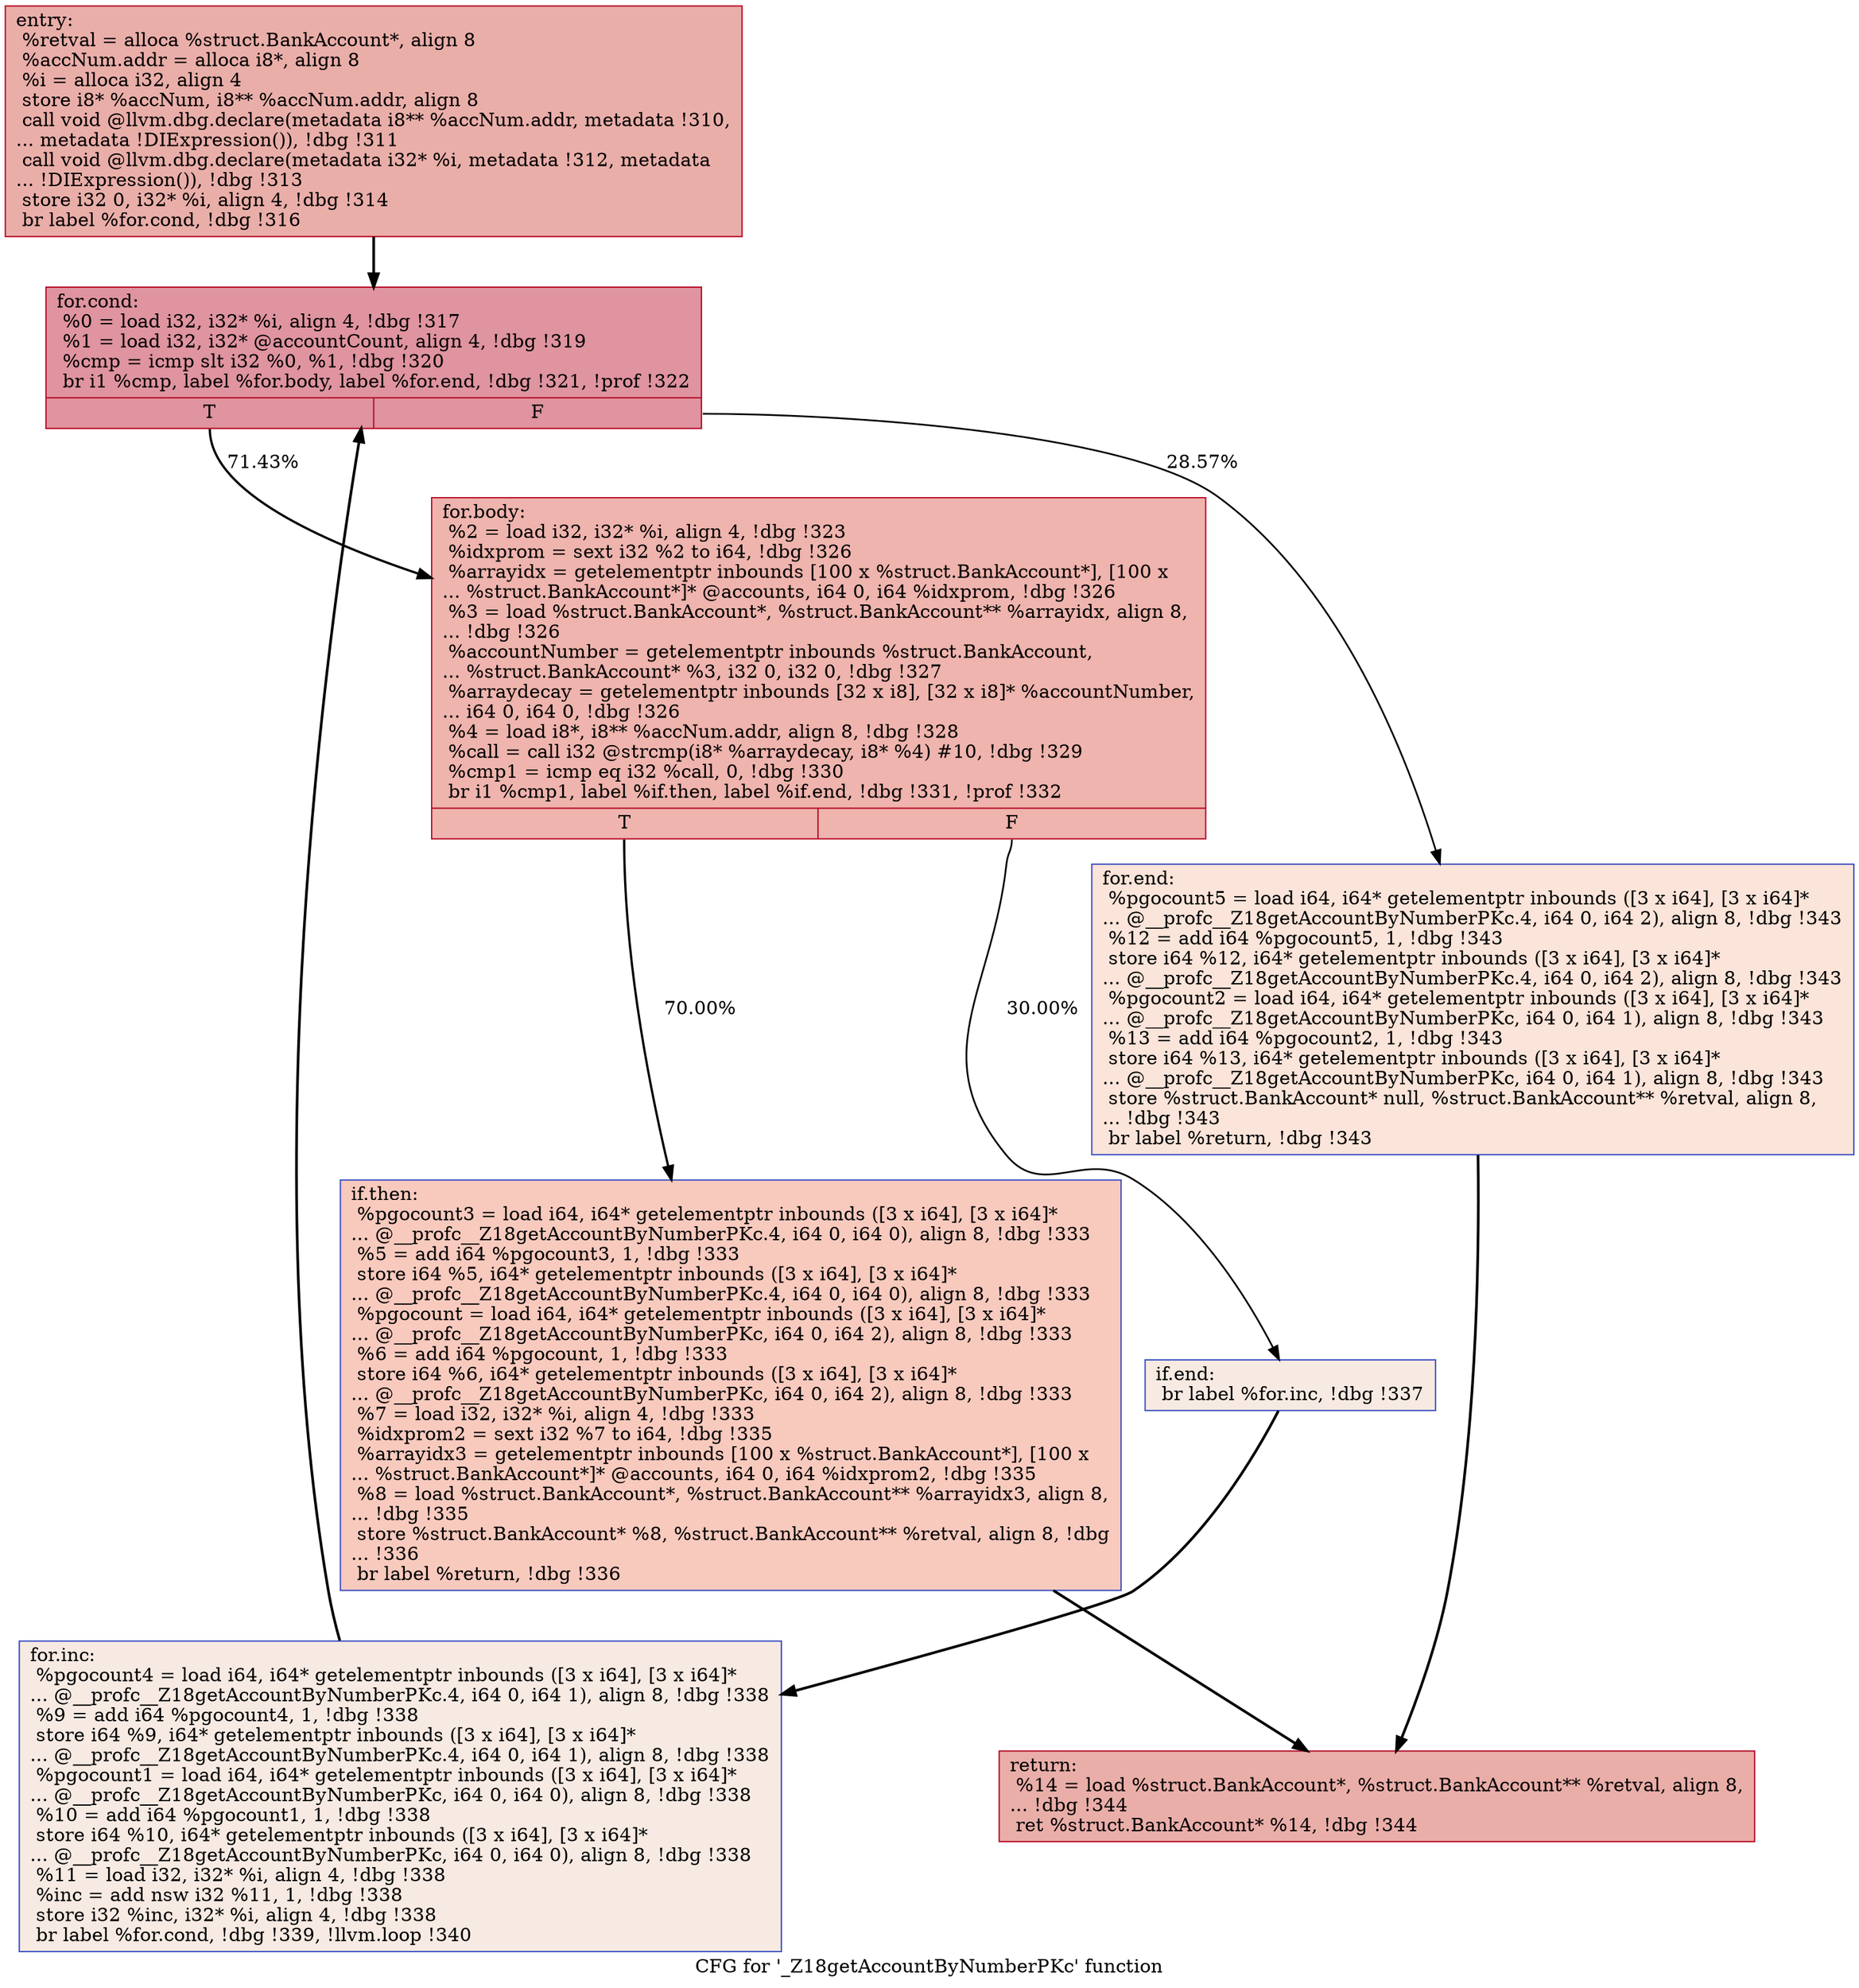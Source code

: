 digraph "CFG for '_Z18getAccountByNumberPKc' function" {
	label="CFG for '_Z18getAccountByNumberPKc' function";

	Node0x5588c5a4b320 [shape=record,color="#b70d28ff", style=filled, fillcolor="#d0473d70",label="{entry:\l  %retval = alloca %struct.BankAccount*, align 8\l  %accNum.addr = alloca i8*, align 8\l  %i = alloca i32, align 4\l  store i8* %accNum, i8** %accNum.addr, align 8\l  call void @llvm.dbg.declare(metadata i8** %accNum.addr, metadata !310,\l... metadata !DIExpression()), !dbg !311\l  call void @llvm.dbg.declare(metadata i32* %i, metadata !312, metadata\l... !DIExpression()), !dbg !313\l  store i32 0, i32* %i, align 4, !dbg !314\l  br label %for.cond, !dbg !316\l}"];
	Node0x5588c5a4b320 -> Node0x5588c5a4b370[penwidth=2];
	Node0x5588c5a4b370 [shape=record,color="#b70d28ff", style=filled, fillcolor="#b70d2870",label="{for.cond:                                         \l  %0 = load i32, i32* %i, align 4, !dbg !317\l  %1 = load i32, i32* @accountCount, align 4, !dbg !319\l  %cmp = icmp slt i32 %0, %1, !dbg !320\l  br i1 %cmp, label %for.body, label %for.end, !dbg !321, !prof !322\l|{<s0>T|<s1>F}}"];
	Node0x5588c5a4b370:s0 -> Node0x5588c5a4b3c0[label="71.43%" penwidth=1.71];
	Node0x5588c5a4b370:s1 -> Node0x5588c5a74f20[label="28.57%" penwidth=1.29];
	Node0x5588c5a4b3c0 [shape=record,color="#b70d28ff", style=filled, fillcolor="#d8564670",label="{for.body:                                         \l  %2 = load i32, i32* %i, align 4, !dbg !323\l  %idxprom = sext i32 %2 to i64, !dbg !326\l  %arrayidx = getelementptr inbounds [100 x %struct.BankAccount*], [100 x\l... %struct.BankAccount*]* @accounts, i64 0, i64 %idxprom, !dbg !326\l  %3 = load %struct.BankAccount*, %struct.BankAccount** %arrayidx, align 8,\l... !dbg !326\l  %accountNumber = getelementptr inbounds %struct.BankAccount,\l... %struct.BankAccount* %3, i32 0, i32 0, !dbg !327\l  %arraydecay = getelementptr inbounds [32 x i8], [32 x i8]* %accountNumber,\l... i64 0, i64 0, !dbg !326\l  %4 = load i8*, i8** %accNum.addr, align 8, !dbg !328\l  %call = call i32 @strcmp(i8* %arraydecay, i8* %4) #10, !dbg !329\l  %cmp1 = icmp eq i32 %call, 0, !dbg !330\l  br i1 %cmp1, label %if.then, label %if.end, !dbg !331, !prof !332\l|{<s0>T|<s1>F}}"];
	Node0x5588c5a4b3c0:s0 -> Node0x5588c5a74e30[label="70.00%" penwidth=1.70];
	Node0x5588c5a4b3c0:s1 -> Node0x5588c5a74e80[label="30.00%" penwidth=1.30];
	Node0x5588c5a74e30 [shape=record,color="#3d50c3ff", style=filled, fillcolor="#ef886b70",label="{if.then:                                          \l  %pgocount3 = load i64, i64* getelementptr inbounds ([3 x i64], [3 x i64]*\l... @__profc__Z18getAccountByNumberPKc.4, i64 0, i64 0), align 8, !dbg !333\l  %5 = add i64 %pgocount3, 1, !dbg !333\l  store i64 %5, i64* getelementptr inbounds ([3 x i64], [3 x i64]*\l... @__profc__Z18getAccountByNumberPKc.4, i64 0, i64 0), align 8, !dbg !333\l  %pgocount = load i64, i64* getelementptr inbounds ([3 x i64], [3 x i64]*\l... @__profc__Z18getAccountByNumberPKc, i64 0, i64 2), align 8, !dbg !333\l  %6 = add i64 %pgocount, 1, !dbg !333\l  store i64 %6, i64* getelementptr inbounds ([3 x i64], [3 x i64]*\l... @__profc__Z18getAccountByNumberPKc, i64 0, i64 2), align 8, !dbg !333\l  %7 = load i32, i32* %i, align 4, !dbg !333\l  %idxprom2 = sext i32 %7 to i64, !dbg !335\l  %arrayidx3 = getelementptr inbounds [100 x %struct.BankAccount*], [100 x\l... %struct.BankAccount*]* @accounts, i64 0, i64 %idxprom2, !dbg !335\l  %8 = load %struct.BankAccount*, %struct.BankAccount** %arrayidx3, align 8,\l... !dbg !335\l  store %struct.BankAccount* %8, %struct.BankAccount** %retval, align 8, !dbg\l... !336\l  br label %return, !dbg !336\l}"];
	Node0x5588c5a74e30 -> Node0x5588c5a74f70[penwidth=2];
	Node0x5588c5a74e80 [shape=record,color="#3d50c3ff", style=filled, fillcolor="#eed0c070",label="{if.end:                                           \l  br label %for.inc, !dbg !337\l}"];
	Node0x5588c5a74e80 -> Node0x5588c5a74ed0[penwidth=2];
	Node0x5588c5a74ed0 [shape=record,color="#3d50c3ff", style=filled, fillcolor="#eed0c070",label="{for.inc:                                          \l  %pgocount4 = load i64, i64* getelementptr inbounds ([3 x i64], [3 x i64]*\l... @__profc__Z18getAccountByNumberPKc.4, i64 0, i64 1), align 8, !dbg !338\l  %9 = add i64 %pgocount4, 1, !dbg !338\l  store i64 %9, i64* getelementptr inbounds ([3 x i64], [3 x i64]*\l... @__profc__Z18getAccountByNumberPKc.4, i64 0, i64 1), align 8, !dbg !338\l  %pgocount1 = load i64, i64* getelementptr inbounds ([3 x i64], [3 x i64]*\l... @__profc__Z18getAccountByNumberPKc, i64 0, i64 0), align 8, !dbg !338\l  %10 = add i64 %pgocount1, 1, !dbg !338\l  store i64 %10, i64* getelementptr inbounds ([3 x i64], [3 x i64]*\l... @__profc__Z18getAccountByNumberPKc, i64 0, i64 0), align 8, !dbg !338\l  %11 = load i32, i32* %i, align 4, !dbg !338\l  %inc = add nsw i32 %11, 1, !dbg !338\l  store i32 %inc, i32* %i, align 4, !dbg !338\l  br label %for.cond, !dbg !339, !llvm.loop !340\l}"];
	Node0x5588c5a74ed0 -> Node0x5588c5a4b370[penwidth=2];
	Node0x5588c5a74f20 [shape=record,color="#3d50c3ff", style=filled, fillcolor="#f5c1a970",label="{for.end:                                          \l  %pgocount5 = load i64, i64* getelementptr inbounds ([3 x i64], [3 x i64]*\l... @__profc__Z18getAccountByNumberPKc.4, i64 0, i64 2), align 8, !dbg !343\l  %12 = add i64 %pgocount5, 1, !dbg !343\l  store i64 %12, i64* getelementptr inbounds ([3 x i64], [3 x i64]*\l... @__profc__Z18getAccountByNumberPKc.4, i64 0, i64 2), align 8, !dbg !343\l  %pgocount2 = load i64, i64* getelementptr inbounds ([3 x i64], [3 x i64]*\l... @__profc__Z18getAccountByNumberPKc, i64 0, i64 1), align 8, !dbg !343\l  %13 = add i64 %pgocount2, 1, !dbg !343\l  store i64 %13, i64* getelementptr inbounds ([3 x i64], [3 x i64]*\l... @__profc__Z18getAccountByNumberPKc, i64 0, i64 1), align 8, !dbg !343\l  store %struct.BankAccount* null, %struct.BankAccount** %retval, align 8,\l... !dbg !343\l  br label %return, !dbg !343\l}"];
	Node0x5588c5a74f20 -> Node0x5588c5a74f70[penwidth=2];
	Node0x5588c5a74f70 [shape=record,color="#b70d28ff", style=filled, fillcolor="#d0473d70",label="{return:                                           \l  %14 = load %struct.BankAccount*, %struct.BankAccount** %retval, align 8,\l... !dbg !344\l  ret %struct.BankAccount* %14, !dbg !344\l}"];
}

